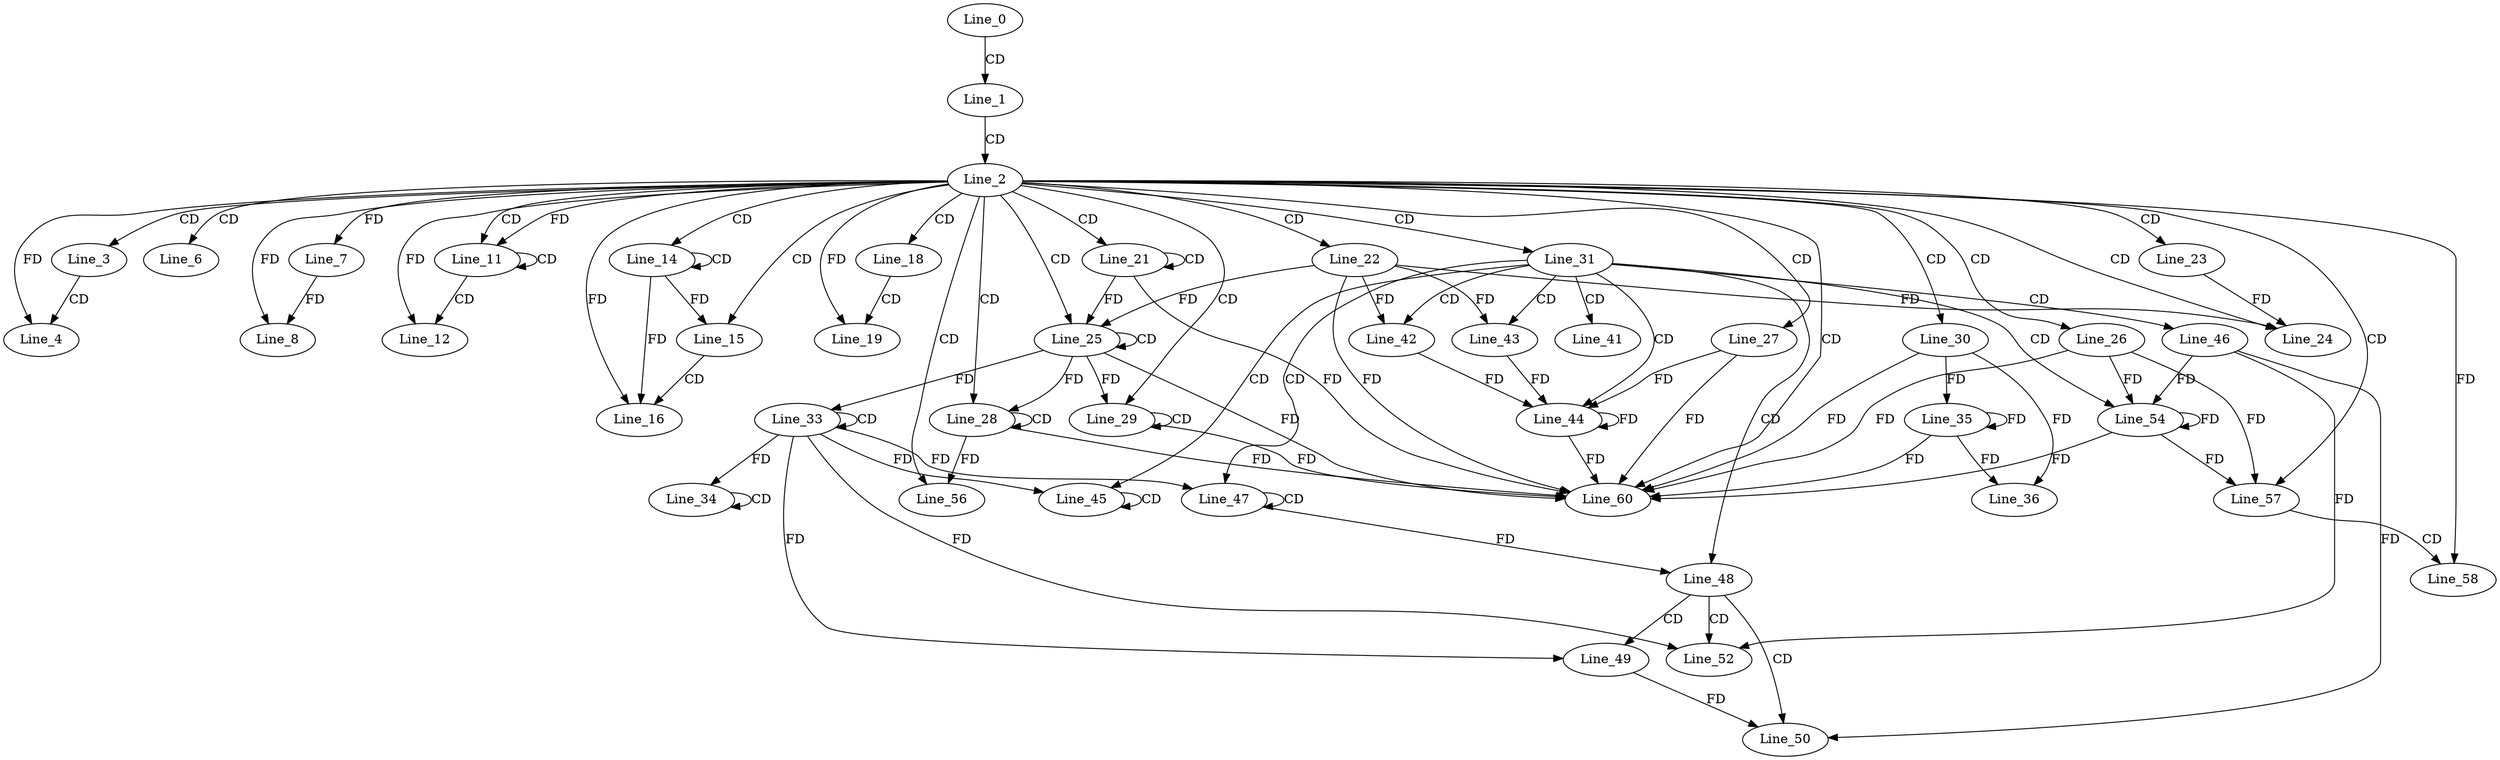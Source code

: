 digraph G {
  Line_0;
  Line_1;
  Line_2;
  Line_3;
  Line_4;
  Line_6;
  Line_7;
  Line_8;
  Line_7;
  Line_8;
  Line_11;
  Line_11;
  Line_11;
  Line_12;
  Line_14;
  Line_14;
  Line_15;
  Line_16;
  Line_18;
  Line_19;
  Line_21;
  Line_21;
  Line_22;
  Line_23;
  Line_24;
  Line_25;
  Line_25;
  Line_26;
  Line_27;
  Line_28;
  Line_28;
  Line_28;
  Line_29;
  Line_29;
  Line_29;
  Line_30;
  Line_31;
  Line_33;
  Line_33;
  Line_34;
  Line_34;
  Line_34;
  Line_35;
  Line_36;
  Line_41;
  Line_42;
  Line_42;
  Line_43;
  Line_43;
  Line_44;
  Line_44;
  Line_44;
  Line_45;
  Line_45;
  Line_45;
  Line_46;
  Line_47;
  Line_47;
  Line_48;
  Line_48;
  Line_49;
  Line_49;
  Line_50;
  Line_52;
  Line_54;
  Line_54;
  Line_56;
  Line_57;
  Line_58;
  Line_60;
  Line_60;
  Line_60;
  Line_60;
  Line_60;
  Line_60;
  Line_60;
  Line_60;
  Line_60;
  Line_0 -> Line_1 [ label="CD" ];
  Line_1 -> Line_2 [ label="CD" ];
  Line_2 -> Line_3 [ label="CD" ];
  Line_3 -> Line_4 [ label="CD" ];
  Line_2 -> Line_4 [ label="FD" ];
  Line_2 -> Line_6 [ label="CD" ];
  Line_2 -> Line_7 [ label="FD" ];
  Line_2 -> Line_8 [ label="FD" ];
  Line_7 -> Line_8 [ label="FD" ];
  Line_2 -> Line_11 [ label="CD" ];
  Line_11 -> Line_11 [ label="CD" ];
  Line_2 -> Line_11 [ label="FD" ];
  Line_11 -> Line_12 [ label="CD" ];
  Line_2 -> Line_12 [ label="FD" ];
  Line_2 -> Line_14 [ label="CD" ];
  Line_14 -> Line_14 [ label="CD" ];
  Line_2 -> Line_15 [ label="CD" ];
  Line_14 -> Line_15 [ label="FD" ];
  Line_15 -> Line_16 [ label="CD" ];
  Line_2 -> Line_16 [ label="FD" ];
  Line_14 -> Line_16 [ label="FD" ];
  Line_2 -> Line_18 [ label="CD" ];
  Line_18 -> Line_19 [ label="CD" ];
  Line_2 -> Line_19 [ label="FD" ];
  Line_2 -> Line_21 [ label="CD" ];
  Line_21 -> Line_21 [ label="CD" ];
  Line_2 -> Line_22 [ label="CD" ];
  Line_2 -> Line_23 [ label="CD" ];
  Line_2 -> Line_24 [ label="CD" ];
  Line_22 -> Line_24 [ label="FD" ];
  Line_23 -> Line_24 [ label="FD" ];
  Line_2 -> Line_25 [ label="CD" ];
  Line_25 -> Line_25 [ label="CD" ];
  Line_21 -> Line_25 [ label="FD" ];
  Line_22 -> Line_25 [ label="FD" ];
  Line_2 -> Line_26 [ label="CD" ];
  Line_2 -> Line_27 [ label="CD" ];
  Line_2 -> Line_28 [ label="CD" ];
  Line_28 -> Line_28 [ label="CD" ];
  Line_25 -> Line_28 [ label="FD" ];
  Line_2 -> Line_29 [ label="CD" ];
  Line_29 -> Line_29 [ label="CD" ];
  Line_25 -> Line_29 [ label="FD" ];
  Line_2 -> Line_30 [ label="CD" ];
  Line_2 -> Line_31 [ label="CD" ];
  Line_33 -> Line_33 [ label="CD" ];
  Line_25 -> Line_33 [ label="FD" ];
  Line_34 -> Line_34 [ label="CD" ];
  Line_33 -> Line_34 [ label="FD" ];
  Line_30 -> Line_35 [ label="FD" ];
  Line_35 -> Line_35 [ label="FD" ];
  Line_30 -> Line_36 [ label="FD" ];
  Line_35 -> Line_36 [ label="FD" ];
  Line_31 -> Line_41 [ label="CD" ];
  Line_31 -> Line_42 [ label="CD" ];
  Line_22 -> Line_42 [ label="FD" ];
  Line_31 -> Line_43 [ label="CD" ];
  Line_22 -> Line_43 [ label="FD" ];
  Line_31 -> Line_44 [ label="CD" ];
  Line_27 -> Line_44 [ label="FD" ];
  Line_44 -> Line_44 [ label="FD" ];
  Line_42 -> Line_44 [ label="FD" ];
  Line_43 -> Line_44 [ label="FD" ];
  Line_31 -> Line_45 [ label="CD" ];
  Line_45 -> Line_45 [ label="CD" ];
  Line_33 -> Line_45 [ label="FD" ];
  Line_31 -> Line_46 [ label="CD" ];
  Line_31 -> Line_47 [ label="CD" ];
  Line_47 -> Line_47 [ label="CD" ];
  Line_33 -> Line_47 [ label="FD" ];
  Line_31 -> Line_48 [ label="CD" ];
  Line_47 -> Line_48 [ label="FD" ];
  Line_48 -> Line_49 [ label="CD" ];
  Line_33 -> Line_49 [ label="FD" ];
  Line_48 -> Line_50 [ label="CD" ];
  Line_49 -> Line_50 [ label="FD" ];
  Line_46 -> Line_50 [ label="FD" ];
  Line_48 -> Line_52 [ label="CD" ];
  Line_33 -> Line_52 [ label="FD" ];
  Line_46 -> Line_52 [ label="FD" ];
  Line_31 -> Line_54 [ label="CD" ];
  Line_26 -> Line_54 [ label="FD" ];
  Line_54 -> Line_54 [ label="FD" ];
  Line_46 -> Line_54 [ label="FD" ];
  Line_2 -> Line_56 [ label="CD" ];
  Line_28 -> Line_56 [ label="FD" ];
  Line_2 -> Line_57 [ label="CD" ];
  Line_26 -> Line_57 [ label="FD" ];
  Line_54 -> Line_57 [ label="FD" ];
  Line_57 -> Line_58 [ label="CD" ];
  Line_2 -> Line_58 [ label="FD" ];
  Line_2 -> Line_60 [ label="CD" ];
  Line_22 -> Line_60 [ label="FD" ];
  Line_21 -> Line_60 [ label="FD" ];
  Line_26 -> Line_60 [ label="FD" ];
  Line_54 -> Line_60 [ label="FD" ];
  Line_27 -> Line_60 [ label="FD" ];
  Line_44 -> Line_60 [ label="FD" ];
  Line_30 -> Line_60 [ label="FD" ];
  Line_35 -> Line_60 [ label="FD" ];
  Line_29 -> Line_60 [ label="FD" ];
  Line_28 -> Line_60 [ label="FD" ];
  Line_25 -> Line_60 [ label="FD" ];
}
